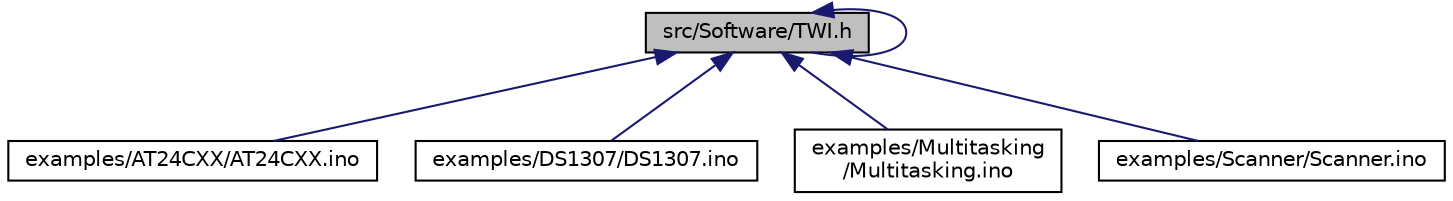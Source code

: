 digraph "src/Software/TWI.h"
{
  edge [fontname="Helvetica",fontsize="10",labelfontname="Helvetica",labelfontsize="10"];
  node [fontname="Helvetica",fontsize="10",shape=record];
  Node1 [label="src/Software/TWI.h",height=0.2,width=0.4,color="black", fillcolor="grey75", style="filled", fontcolor="black"];
  Node1 -> Node1 [dir="back",color="midnightblue",fontsize="10",style="solid",fontname="Helvetica"];
  Node1 -> Node2 [dir="back",color="midnightblue",fontsize="10",style="solid",fontname="Helvetica"];
  Node2 [label="examples/AT24CXX/AT24CXX.ino",height=0.2,width=0.4,color="black", fillcolor="white", style="filled",URL="$de/d62/AT24CXX_8ino.html"];
  Node1 -> Node3 [dir="back",color="midnightblue",fontsize="10",style="solid",fontname="Helvetica"];
  Node3 [label="examples/DS1307/DS1307.ino",height=0.2,width=0.4,color="black", fillcolor="white", style="filled",URL="$d3/d10/DS1307_8ino.html"];
  Node1 -> Node4 [dir="back",color="midnightblue",fontsize="10",style="solid",fontname="Helvetica"];
  Node4 [label="examples/Multitasking\l/Multitasking.ino",height=0.2,width=0.4,color="black", fillcolor="white", style="filled",URL="$d0/df3/Multitasking_8ino.html"];
  Node1 -> Node5 [dir="back",color="midnightblue",fontsize="10",style="solid",fontname="Helvetica"];
  Node5 [label="examples/Scanner/Scanner.ino",height=0.2,width=0.4,color="black", fillcolor="white", style="filled",URL="$dd/da4/Scanner_8ino.html"];
}
